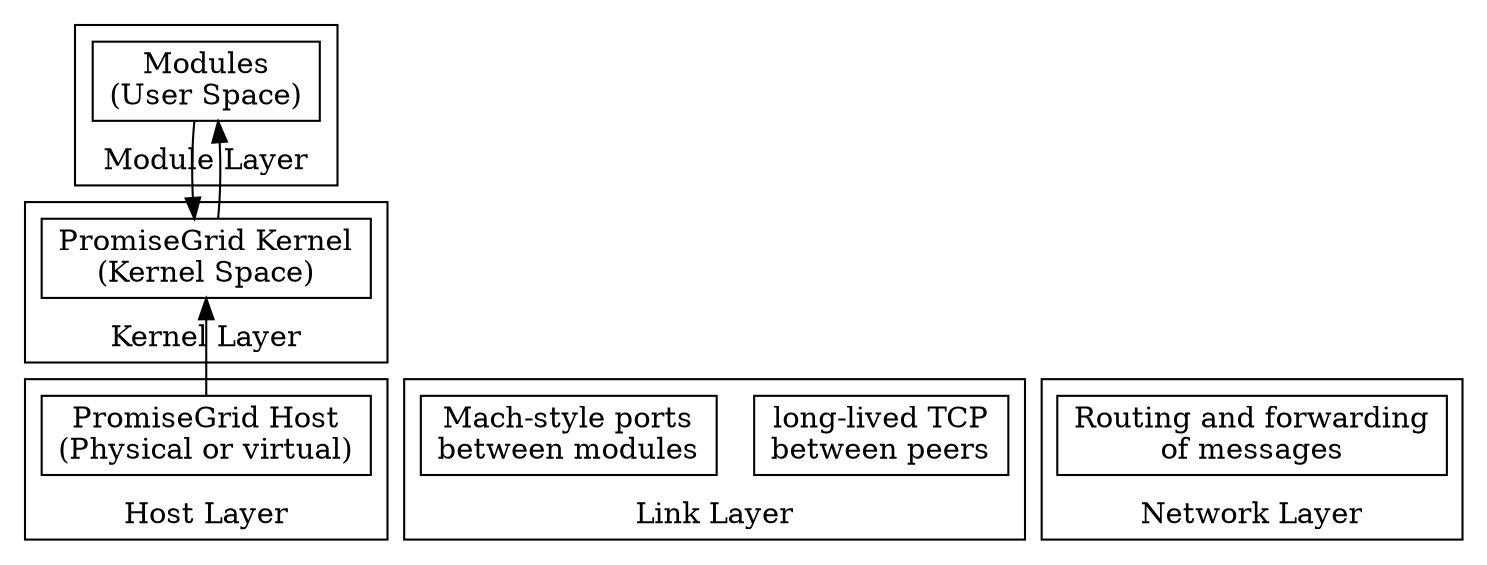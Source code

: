 digraph G {
	rankdir=BT;

	subgraph cluster_0 {
		label="Host Layer";
		Host [ label="PromiseGrid Host\n(Physical or virtual)" shape=box];
	}

	subgraph cluster_4 {
		label="Link Layer";
		tcp [ label="long-lived TCP\nbetween peers" shape=box];
		ipc [ label="Mach-style ports\nbetween modules" shape=box];
	}

	subgraph cluster_5 {
		label="Network Layer";
		route [ label="Routing and forwarding\nof messages" shape=box];
	}

	subgraph cluster_6 {
		label="Kernel Layer";
		Kernel [ label="PromiseGrid Kernel\n(Kernel Space)" shape=box];
	}


	subgraph cluster_2 {
		label="Module Layer";
		Modules [ label="Modules\n(User Space)" shape=box];
	}

	Host -> Kernel;
	Kernel -> Modules;
	Modules -> Kernel;
}
